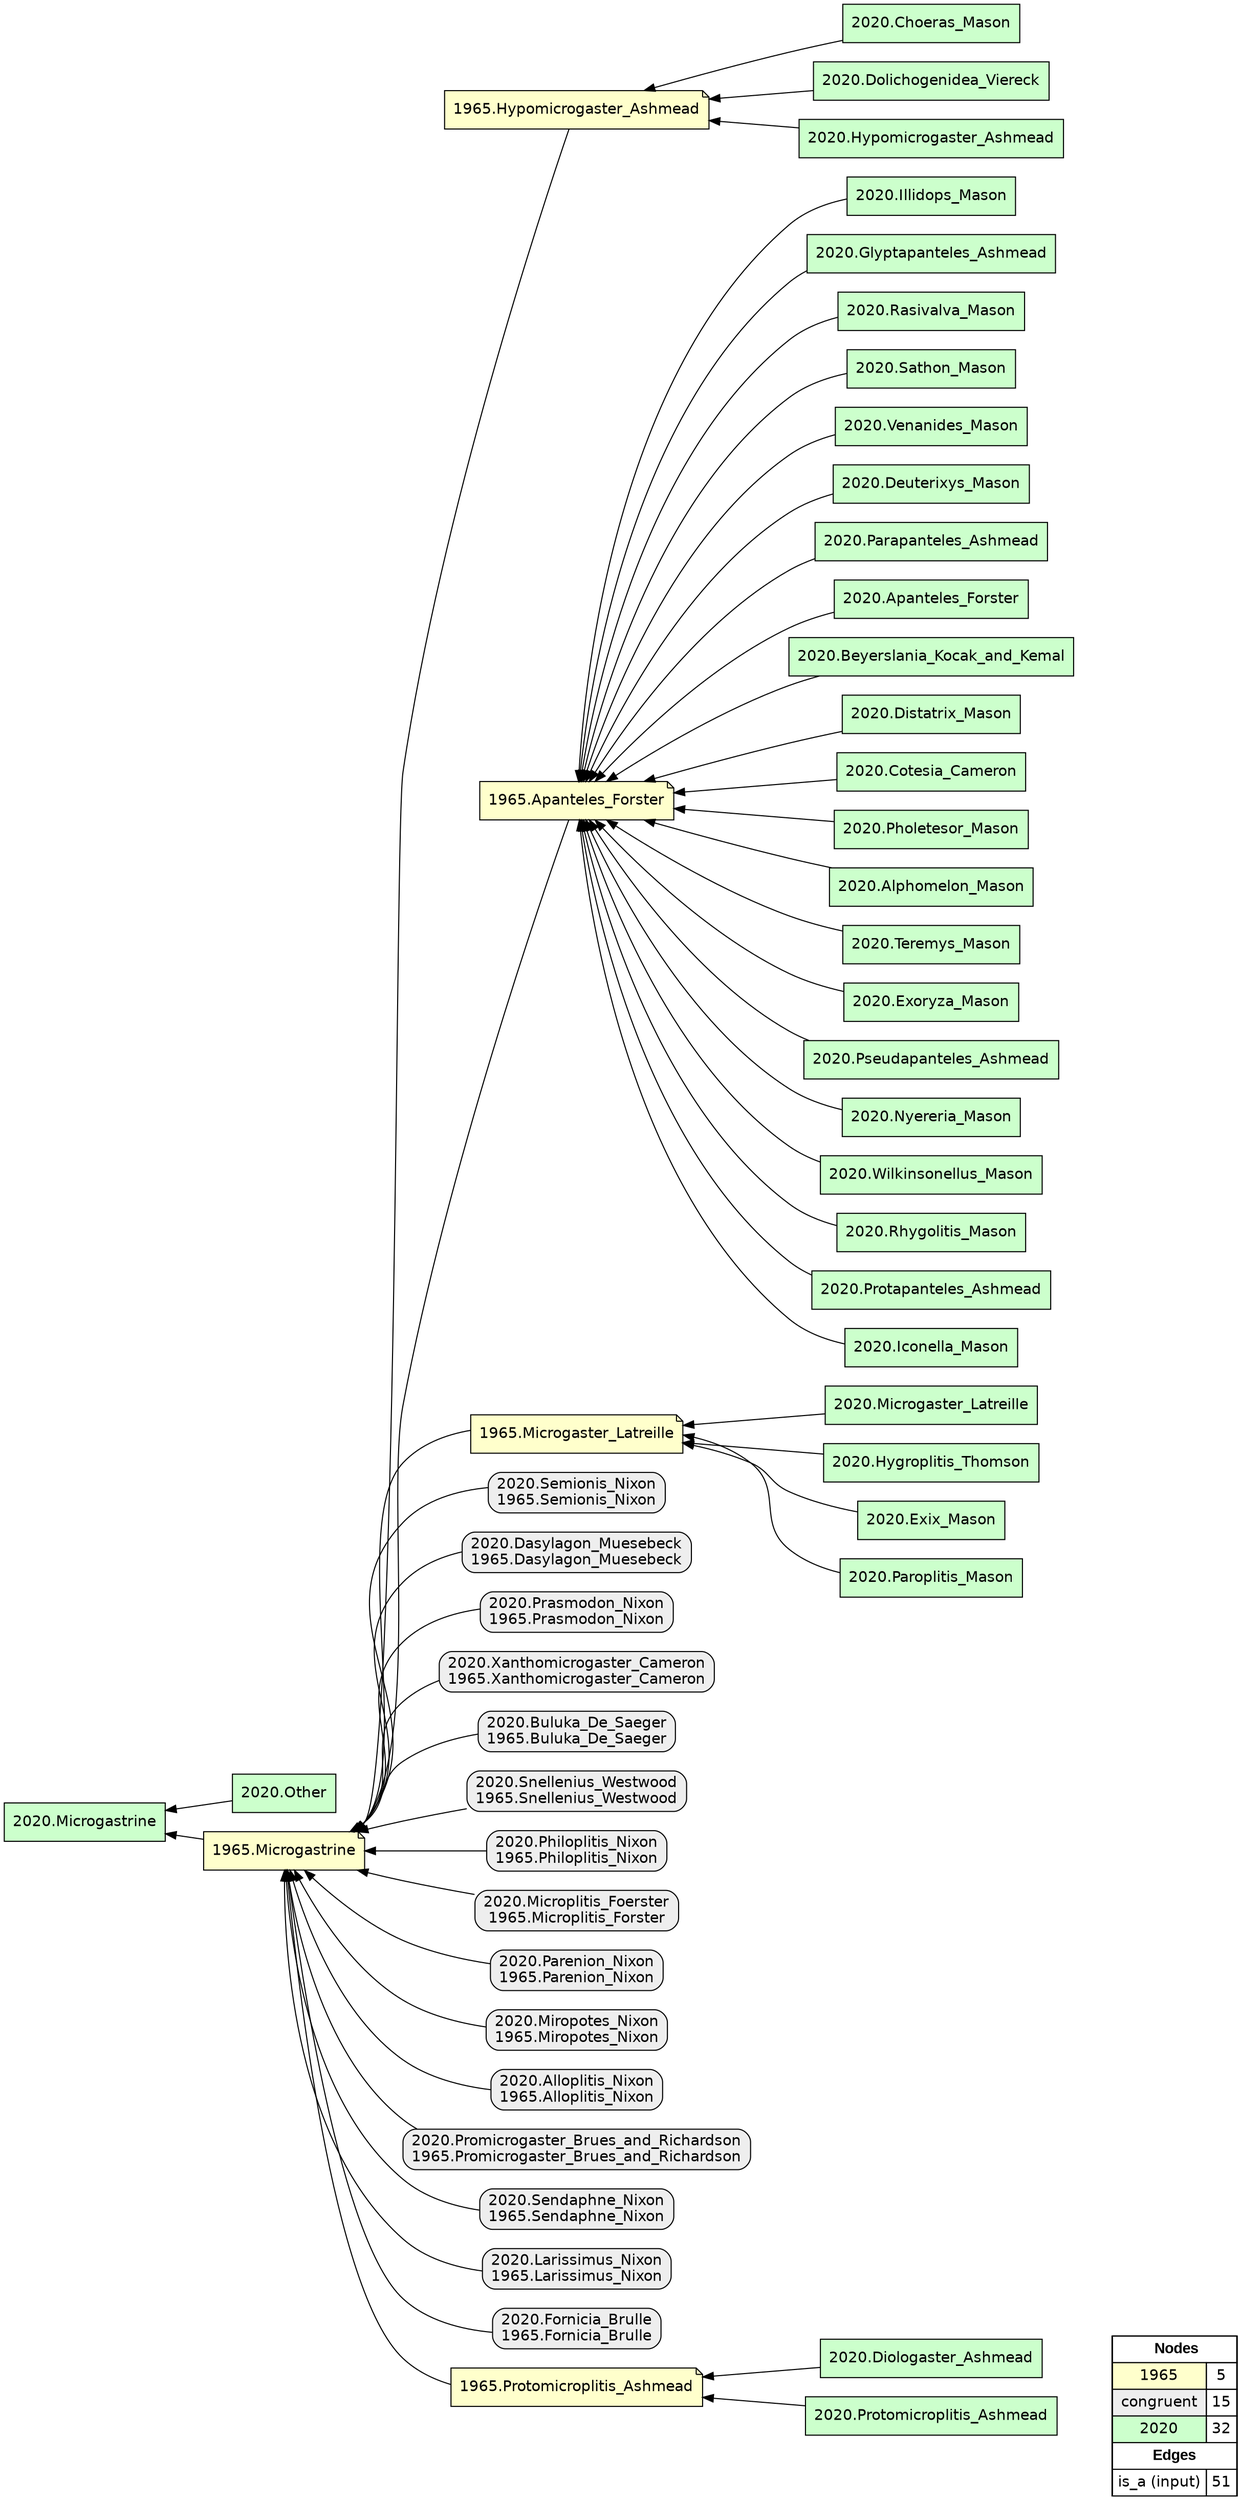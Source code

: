 digraph{
rankdir=RL
node[shape=note style=filled fillcolor="#FFFFCC" fontname="helvetica"] 
"1965.Protomicroplitis_Ashmead"
"1965.Microgastrine"
"1965.Hypomicrogaster_Ashmead"
"1965.Apanteles_Forster"
"1965.Microgaster_Latreille"
node[shape=box style="filled,rounded" fillcolor="#EEEEEE" fontname="helvetica"] 
"2020.Semionis_Nixon\n1965.Semionis_Nixon"
"2020.Dasylagon_Muesebeck\n1965.Dasylagon_Muesebeck"
"2020.Prasmodon_Nixon\n1965.Prasmodon_Nixon"
"2020.Xanthomicrogaster_Cameron\n1965.Xanthomicrogaster_Cameron"
"2020.Buluka_De_Saeger\n1965.Buluka_De_Saeger"
"2020.Snellenius_Westwood\n1965.Snellenius_Westwood"
"2020.Philoplitis_Nixon\n1965.Philoplitis_Nixon"
"2020.Microplitis_Foerster\n1965.Microplitis_Forster"
"2020.Parenion_Nixon\n1965.Parenion_Nixon"
"2020.Miropotes_Nixon\n1965.Miropotes_Nixon"
"2020.Alloplitis_Nixon\n1965.Alloplitis_Nixon"
"2020.Promicrogaster_Brues_and_Richardson\n1965.Promicrogaster_Brues_and_Richardson"
"2020.Sendaphne_Nixon\n1965.Sendaphne_Nixon"
"2020.Larissimus_Nixon\n1965.Larissimus_Nixon"
"2020.Fornicia_Brulle\n1965.Fornicia_Brulle"
node[shape=box style=filled fillcolor="#CCFFCC" fontname="helvetica"] 
"2020.Microgaster_Latreille"
"2020.Illidops_Mason"
"2020.Glyptapanteles_Ashmead"
"2020.Rasivalva_Mason"
"2020.Choeras_Mason"
"2020.Sathon_Mason"
"2020.Venanides_Mason"
"2020.Deuterixys_Mason"
"2020.Parapanteles_Ashmead"
"2020.Apanteles_Forster"
"2020.Dolichogenidea_Viereck"
"2020.Other"
"2020.Hygroplitis_Thomson"
"2020.Beyerslania_Kocak_and_Kemal"
"2020.Distatrix_Mason"
"2020.Hypomicrogaster_Ashmead"
"2020.Diologaster_Ashmead"
"2020.Cotesia_Cameron"
"2020.Exix_Mason"
"2020.Pholetesor_Mason"
"2020.Alphomelon_Mason"
"2020.Teremys_Mason"
"2020.Exoryza_Mason"
"2020.Microgastrine"
"2020.Paroplitis_Mason"
"2020.Pseudapanteles_Ashmead"
"2020.Protomicroplitis_Ashmead"
"2020.Nyereria_Mason"
"2020.Wilkinsonellus_Mason"
"2020.Rhygolitis_Mason"
"2020.Protapanteles_Ashmead"
"2020.Iconella_Mason"
edge[arrowhead=normal style=solid color="#000000" constraint=true penwidth=1]
"2020.Venanides_Mason" -> "1965.Apanteles_Forster"
"2020.Larissimus_Nixon\n1965.Larissimus_Nixon" -> "1965.Microgastrine"
"2020.Other" -> "2020.Microgastrine"
"1965.Hypomicrogaster_Ashmead" -> "1965.Microgastrine"
"2020.Miropotes_Nixon\n1965.Miropotes_Nixon" -> "1965.Microgastrine"
"2020.Beyerslania_Kocak_and_Kemal" -> "1965.Apanteles_Forster"
"2020.Wilkinsonellus_Mason" -> "1965.Apanteles_Forster"
"2020.Protomicroplitis_Ashmead" -> "1965.Protomicroplitis_Ashmead"
"2020.Paroplitis_Mason" -> "1965.Microgaster_Latreille"
"2020.Teremys_Mason" -> "1965.Apanteles_Forster"
"2020.Semionis_Nixon\n1965.Semionis_Nixon" -> "1965.Microgastrine"
"2020.Buluka_De_Saeger\n1965.Buluka_De_Saeger" -> "1965.Microgastrine"
"2020.Hypomicrogaster_Ashmead" -> "1965.Hypomicrogaster_Ashmead"
"2020.Choeras_Mason" -> "1965.Hypomicrogaster_Ashmead"
"2020.Dasylagon_Muesebeck\n1965.Dasylagon_Muesebeck" -> "1965.Microgastrine"
"2020.Parapanteles_Ashmead" -> "1965.Apanteles_Forster"
"2020.Distatrix_Mason" -> "1965.Apanteles_Forster"
"2020.Sendaphne_Nixon\n1965.Sendaphne_Nixon" -> "1965.Microgastrine"
"2020.Glyptapanteles_Ashmead" -> "1965.Apanteles_Forster"
"1965.Protomicroplitis_Ashmead" -> "1965.Microgastrine"
"2020.Philoplitis_Nixon\n1965.Philoplitis_Nixon" -> "1965.Microgastrine"
"2020.Prasmodon_Nixon\n1965.Prasmodon_Nixon" -> "1965.Microgastrine"
"2020.Illidops_Mason" -> "1965.Apanteles_Forster"
"2020.Microgaster_Latreille" -> "1965.Microgaster_Latreille"
"2020.Xanthomicrogaster_Cameron\n1965.Xanthomicrogaster_Cameron" -> "1965.Microgastrine"
"2020.Exoryza_Mason" -> "1965.Apanteles_Forster"
"2020.Rhygolitis_Mason" -> "1965.Apanteles_Forster"
"2020.Alphomelon_Mason" -> "1965.Apanteles_Forster"
"2020.Pholetesor_Mason" -> "1965.Apanteles_Forster"
"2020.Dolichogenidea_Viereck" -> "1965.Hypomicrogaster_Ashmead"
"2020.Promicrogaster_Brues_and_Richardson\n1965.Promicrogaster_Brues_and_Richardson" -> "1965.Microgastrine"
"2020.Sathon_Mason" -> "1965.Apanteles_Forster"
"2020.Hygroplitis_Thomson" -> "1965.Microgaster_Latreille"
"1965.Microgaster_Latreille" -> "1965.Microgastrine"
"2020.Parenion_Nixon\n1965.Parenion_Nixon" -> "1965.Microgastrine"
"2020.Rasivalva_Mason" -> "1965.Apanteles_Forster"
"2020.Pseudapanteles_Ashmead" -> "1965.Apanteles_Forster"
"2020.Cotesia_Cameron" -> "1965.Apanteles_Forster"
"2020.Deuterixys_Mason" -> "1965.Apanteles_Forster"
"1965.Apanteles_Forster" -> "1965.Microgastrine"
"2020.Snellenius_Westwood\n1965.Snellenius_Westwood" -> "1965.Microgastrine"
"2020.Exix_Mason" -> "1965.Microgaster_Latreille"
"2020.Nyereria_Mason" -> "1965.Apanteles_Forster"
"2020.Diologaster_Ashmead" -> "1965.Protomicroplitis_Ashmead"
"2020.Fornicia_Brulle\n1965.Fornicia_Brulle" -> "1965.Microgastrine"
"1965.Microgastrine" -> "2020.Microgastrine"
"2020.Microplitis_Foerster\n1965.Microplitis_Forster" -> "1965.Microgastrine"
"2020.Iconella_Mason" -> "1965.Apanteles_Forster"
"2020.Alloplitis_Nixon\n1965.Alloplitis_Nixon" -> "1965.Microgastrine"
"2020.Protapanteles_Ashmead" -> "1965.Apanteles_Forster"
"2020.Apanteles_Forster" -> "1965.Apanteles_Forster"
edge[arrowhead=normal style=dotted color="#000000" constraint=true penwidth=1]
node[shape=box] 
{rank=source Legend [fillcolor= white margin=0 label=< 
 <TABLE BORDER="0" CELLBORDER="1" CELLSPACING="0" CELLPADDING="4"> 
<TR> <TD COLSPAN="2"><font face="Arial Black"> Nodes</font></TD> </TR> 
<TR> 
 <TD bgcolor="#FFFFCC" fontname="helvetica">1965</TD> 
 <TD>5</TD> 
 </TR> 
<TR> 
 <TD bgcolor="#EEEEEE" fontname="helvetica">congruent</TD> 
 <TD>15</TD> 
 </TR> 
<TR> 
 <TD bgcolor="#CCFFCC" fontname="helvetica">2020</TD> 
 <TD>32</TD> 
 </TR> 
<TR> <TD COLSPAN="2"><font face = "Arial Black"> Edges </font></TD> </TR> 
<TR> 
 <TD><font color ="#000000">is_a (input)</font></TD><TD>51</TD>
</TR>
</TABLE> 
 >] } 
}